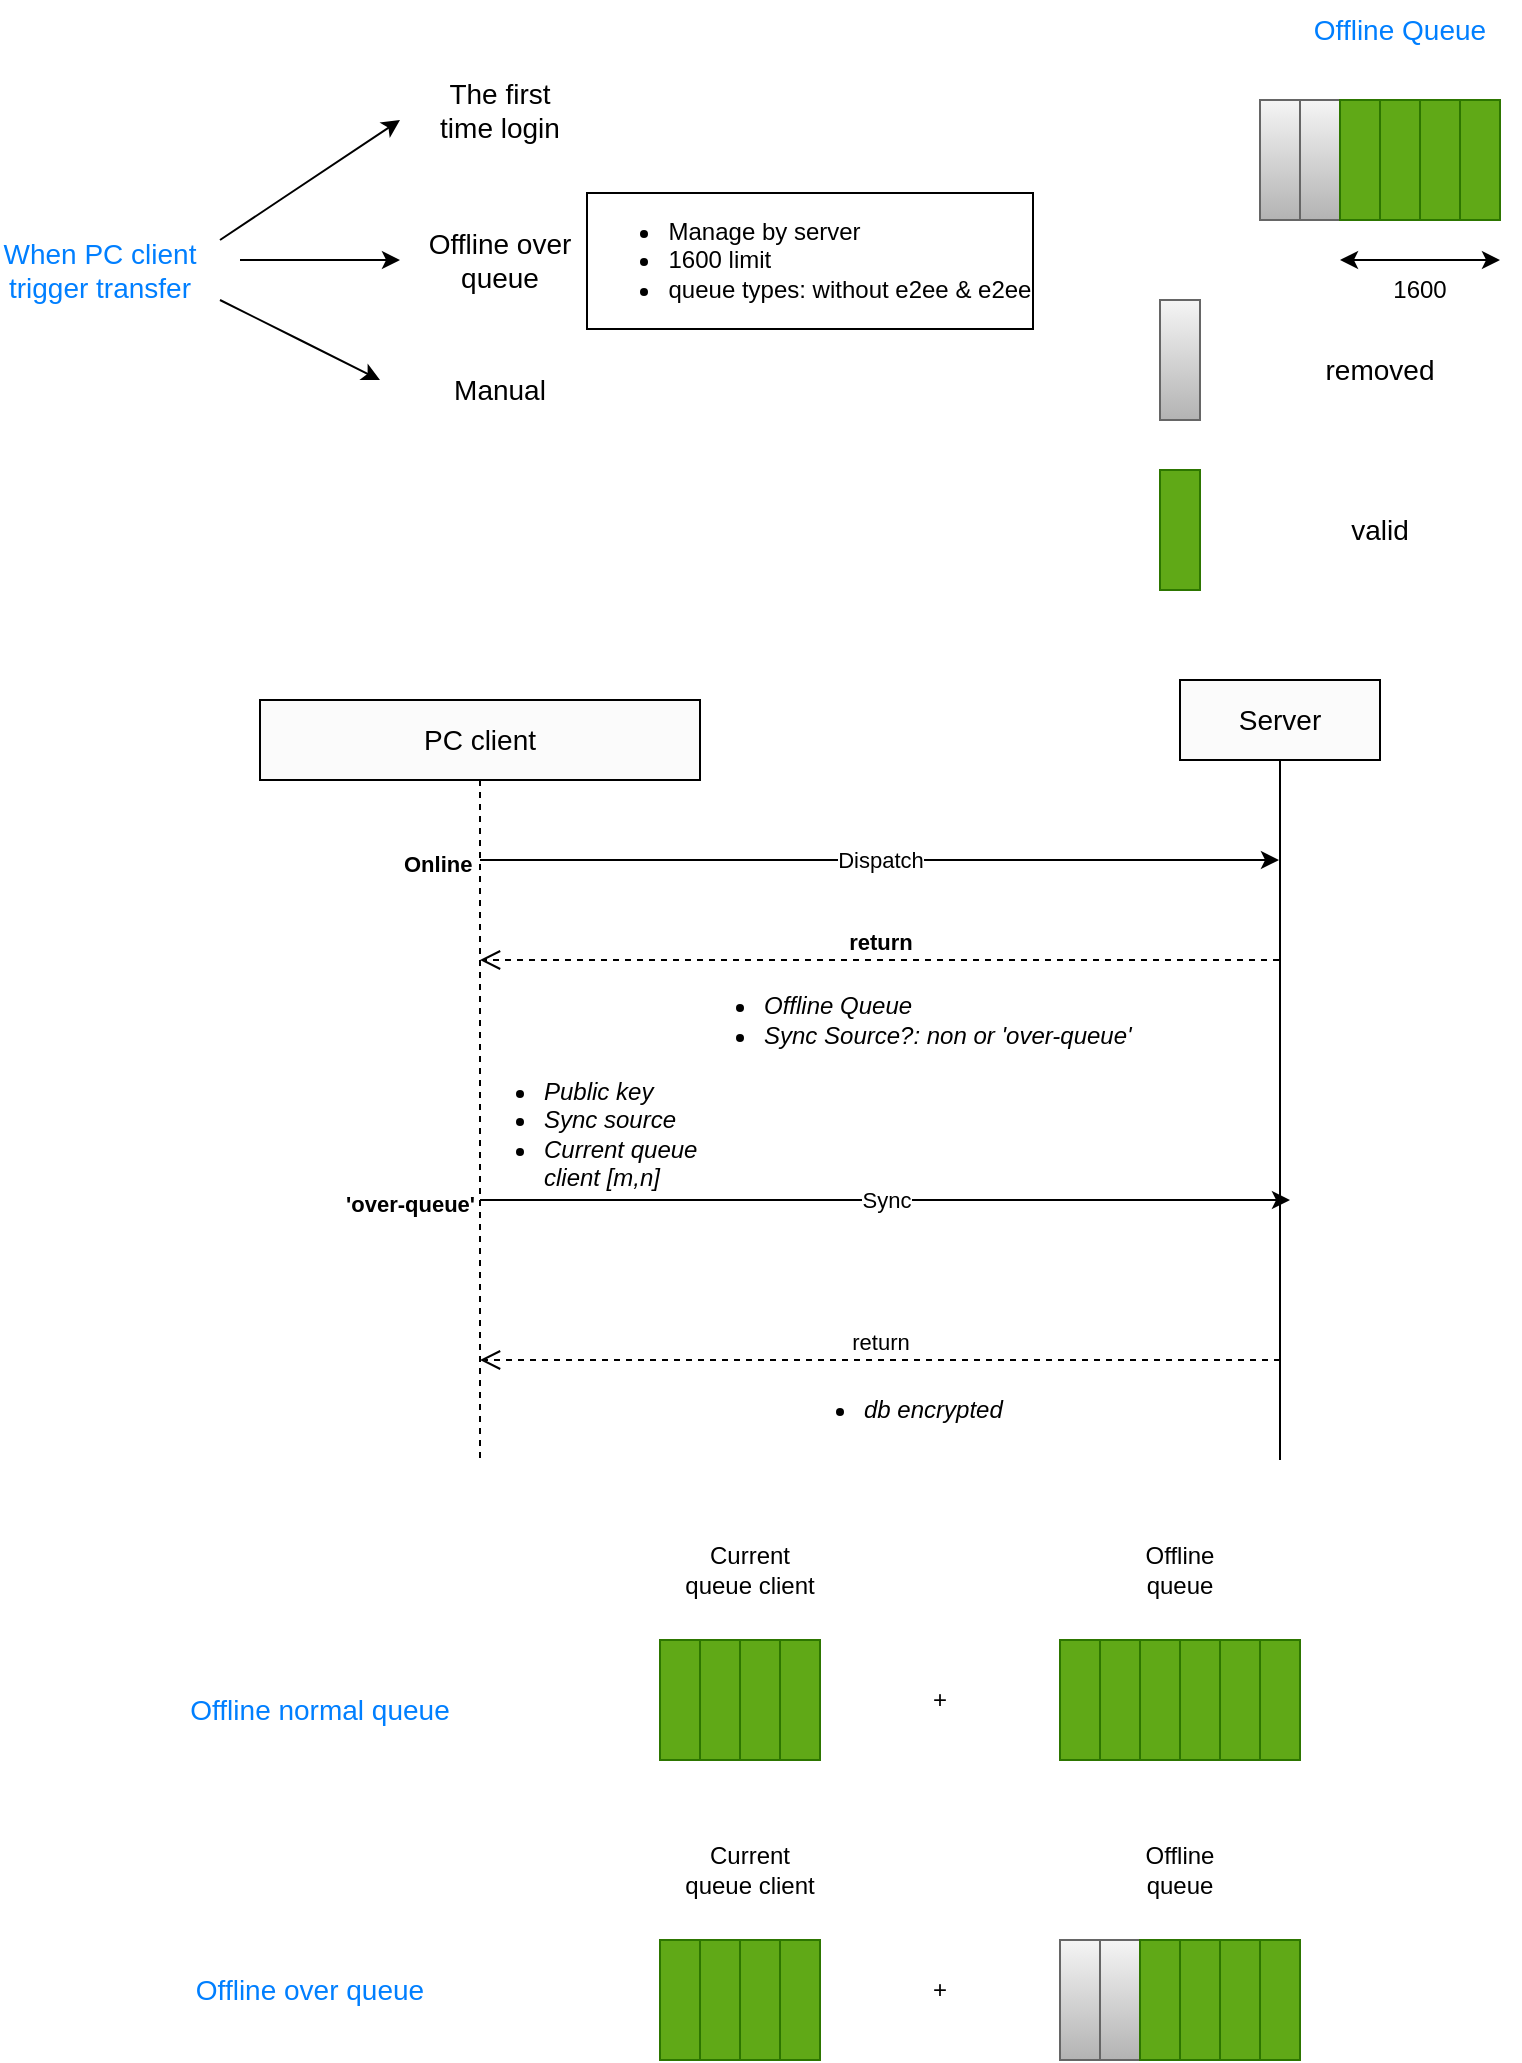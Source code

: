 <mxfile version="20.7.4" type="github">
  <diagram id="dp5_4tYXMD5Wxe0bTC1r" name="Page-1">
    <mxGraphModel dx="1434" dy="764" grid="1" gridSize="10" guides="1" tooltips="1" connect="1" arrows="1" fold="1" page="1" pageScale="1" pageWidth="850" pageHeight="1100" math="0" shadow="0">
      <root>
        <mxCell id="0" />
        <mxCell id="1" parent="0" />
        <mxCell id="D2CJ33w6apMbW9ELbGaL-1" value="When PC client trigger transfer" style="text;html=1;strokeColor=none;fillColor=none;align=center;verticalAlign=middle;whiteSpace=wrap;rounded=0;fontSize=14;fontColor=#007FFF;" vertex="1" parent="1">
          <mxGeometry y="160" width="100" height="30" as="geometry" />
        </mxCell>
        <mxCell id="D2CJ33w6apMbW9ELbGaL-2" value="" style="endArrow=classic;html=1;rounded=0;" edge="1" parent="1">
          <mxGeometry width="50" height="50" relative="1" as="geometry">
            <mxPoint x="120" y="170" as="sourcePoint" />
            <mxPoint x="200" y="170" as="targetPoint" />
            <Array as="points">
              <mxPoint x="150" y="170" />
            </Array>
          </mxGeometry>
        </mxCell>
        <mxCell id="D2CJ33w6apMbW9ELbGaL-3" value="" style="endArrow=classic;html=1;rounded=0;" edge="1" parent="1">
          <mxGeometry width="50" height="50" relative="1" as="geometry">
            <mxPoint x="110" y="160" as="sourcePoint" />
            <mxPoint x="200" y="100" as="targetPoint" />
            <Array as="points">
              <mxPoint x="140" y="140" />
            </Array>
          </mxGeometry>
        </mxCell>
        <mxCell id="D2CJ33w6apMbW9ELbGaL-4" value="" style="endArrow=classic;html=1;rounded=0;" edge="1" parent="1">
          <mxGeometry width="50" height="50" relative="1" as="geometry">
            <mxPoint x="110" y="190" as="sourcePoint" />
            <mxPoint x="190" y="230" as="targetPoint" />
            <Array as="points">
              <mxPoint x="150" y="210" />
            </Array>
          </mxGeometry>
        </mxCell>
        <mxCell id="D2CJ33w6apMbW9ELbGaL-6" value="The first time login" style="text;html=1;strokeColor=none;fillColor=none;align=center;verticalAlign=middle;whiteSpace=wrap;rounded=0;fontSize=14;" vertex="1" parent="1">
          <mxGeometry x="210" y="80" width="80" height="30" as="geometry" />
        </mxCell>
        <mxCell id="D2CJ33w6apMbW9ELbGaL-9" value="Offline over queue" style="text;html=1;strokeColor=none;fillColor=none;align=center;verticalAlign=middle;whiteSpace=wrap;rounded=0;fontSize=14;" vertex="1" parent="1">
          <mxGeometry x="210" y="150" width="80" height="40" as="geometry" />
        </mxCell>
        <mxCell id="D2CJ33w6apMbW9ELbGaL-10" value="Manual" style="text;html=1;strokeColor=none;fillColor=none;align=center;verticalAlign=middle;whiteSpace=wrap;rounded=0;fontSize=14;" vertex="1" parent="1">
          <mxGeometry x="220" y="220" width="60" height="30" as="geometry" />
        </mxCell>
        <mxCell id="D2CJ33w6apMbW9ELbGaL-11" value="&lt;ul&gt;&lt;li style=&quot;text-align: left;&quot;&gt;Manage by server&lt;/li&gt;&lt;li style=&quot;text-align: left;&quot;&gt;1600 limit&lt;/li&gt;&lt;li&gt;queue types: without e2ee &amp;amp; e2ee&lt;/li&gt;&lt;/ul&gt;" style="text;html=1;strokeColor=none;fillColor=none;align=center;verticalAlign=middle;whiteSpace=wrap;rounded=0;perimeterSpacing=0;strokeWidth=1;labelBorderColor=default;" vertex="1" parent="1">
          <mxGeometry x="280" y="122.5" width="250" height="95" as="geometry" />
        </mxCell>
        <mxCell id="D2CJ33w6apMbW9ELbGaL-20" value="" style="rounded=0;whiteSpace=wrap;html=1;fillColor=#f5f5f5;gradientColor=#b3b3b3;strokeColor=#666666;" vertex="1" parent="1">
          <mxGeometry x="650" y="90" width="20" height="60" as="geometry" />
        </mxCell>
        <mxCell id="D2CJ33w6apMbW9ELbGaL-22" value="" style="rounded=0;whiteSpace=wrap;html=1;fillColor=#60a917;fontColor=#ffffff;strokeColor=#2D7600;" vertex="1" parent="1">
          <mxGeometry x="670" y="90" width="20" height="60" as="geometry" />
        </mxCell>
        <mxCell id="D2CJ33w6apMbW9ELbGaL-23" value="" style="rounded=0;whiteSpace=wrap;html=1;fillColor=#60a917;fontColor=#ffffff;strokeColor=#2D7600;" vertex="1" parent="1">
          <mxGeometry x="690" y="90" width="20" height="60" as="geometry" />
        </mxCell>
        <mxCell id="D2CJ33w6apMbW9ELbGaL-24" value="" style="rounded=0;whiteSpace=wrap;html=1;fillColor=#60a917;fontColor=#ffffff;strokeColor=#2D7600;" vertex="1" parent="1">
          <mxGeometry x="710" y="90" width="20" height="60" as="geometry" />
        </mxCell>
        <mxCell id="D2CJ33w6apMbW9ELbGaL-25" value="" style="rounded=0;whiteSpace=wrap;html=1;fillColor=#f5f5f5;gradientColor=#b3b3b3;strokeColor=#666666;" vertex="1" parent="1">
          <mxGeometry x="630" y="90" width="20" height="60" as="geometry" />
        </mxCell>
        <mxCell id="D2CJ33w6apMbW9ELbGaL-26" value="" style="rounded=0;whiteSpace=wrap;html=1;fillColor=#60a917;fontColor=#ffffff;strokeColor=#2D7600;" vertex="1" parent="1">
          <mxGeometry x="730" y="90" width="20" height="60" as="geometry" />
        </mxCell>
        <mxCell id="D2CJ33w6apMbW9ELbGaL-27" value="" style="rounded=0;whiteSpace=wrap;html=1;fillColor=#f5f5f5;gradientColor=#b3b3b3;strokeColor=#666666;" vertex="1" parent="1">
          <mxGeometry x="580" y="190" width="20" height="60" as="geometry" />
        </mxCell>
        <mxCell id="D2CJ33w6apMbW9ELbGaL-28" value="" style="rounded=0;whiteSpace=wrap;html=1;fillColor=#60a917;fontColor=#ffffff;strokeColor=#2D7600;" vertex="1" parent="1">
          <mxGeometry x="580" y="275" width="20" height="60" as="geometry" />
        </mxCell>
        <mxCell id="D2CJ33w6apMbW9ELbGaL-29" value="removed" style="text;html=1;strokeColor=none;fillColor=none;align=center;verticalAlign=middle;whiteSpace=wrap;rounded=0;strokeWidth=1;fontSize=14;" vertex="1" parent="1">
          <mxGeometry x="620" y="210" width="140" height="30" as="geometry" />
        </mxCell>
        <mxCell id="D2CJ33w6apMbW9ELbGaL-31" value="valid" style="text;html=1;strokeColor=none;fillColor=none;align=center;verticalAlign=middle;whiteSpace=wrap;rounded=0;strokeWidth=1;fontSize=14;" vertex="1" parent="1">
          <mxGeometry x="620" y="290" width="140" height="30" as="geometry" />
        </mxCell>
        <mxCell id="D2CJ33w6apMbW9ELbGaL-34" value="Offline Queue" style="text;html=1;strokeColor=none;fillColor=none;align=center;verticalAlign=middle;whiteSpace=wrap;rounded=0;strokeWidth=1;fontSize=14;fontColor=#007FFF;" vertex="1" parent="1">
          <mxGeometry x="650" y="40" width="100" height="30" as="geometry" />
        </mxCell>
        <mxCell id="D2CJ33w6apMbW9ELbGaL-35" value="PC client" style="shape=umlLifeline;perimeter=lifelinePerimeter;whiteSpace=wrap;html=1;container=1;collapsible=0;recursiveResize=0;outlineConnect=0;strokeWidth=1;fillColor=#fbfbfb;fontSize=14;" vertex="1" parent="1">
          <mxGeometry x="130" y="390" width="220" height="380" as="geometry" />
        </mxCell>
        <mxCell id="D2CJ33w6apMbW9ELbGaL-45" value="" style="endArrow=classic;html=1;rounded=0;" edge="1" parent="D2CJ33w6apMbW9ELbGaL-35" target="D2CJ33w6apMbW9ELbGaL-36">
          <mxGeometry relative="1" as="geometry">
            <mxPoint x="110" y="80" as="sourcePoint" />
            <mxPoint x="220" y="80" as="targetPoint" />
          </mxGeometry>
        </mxCell>
        <mxCell id="D2CJ33w6apMbW9ELbGaL-46" value="Dispatch" style="edgeLabel;resizable=0;html=1;align=center;verticalAlign=middle;strokeWidth=1;fillColor=#fbfbfb;" connectable="0" vertex="1" parent="D2CJ33w6apMbW9ELbGaL-45">
          <mxGeometry relative="1" as="geometry" />
        </mxCell>
        <mxCell id="D2CJ33w6apMbW9ELbGaL-47" value="Online" style="edgeLabel;resizable=0;html=1;align=left;verticalAlign=bottom;strokeWidth=1;fillColor=#fbfbfb;fontStyle=1" connectable="0" vertex="1" parent="D2CJ33w6apMbW9ELbGaL-45">
          <mxGeometry x="-1" relative="1" as="geometry">
            <mxPoint x="-40" y="10" as="offset" />
          </mxGeometry>
        </mxCell>
        <mxCell id="D2CJ33w6apMbW9ELbGaL-59" value="" style="endArrow=classic;html=1;rounded=0;" edge="1" parent="D2CJ33w6apMbW9ELbGaL-35" source="D2CJ33w6apMbW9ELbGaL-35">
          <mxGeometry relative="1" as="geometry">
            <mxPoint x="75" y="240" as="sourcePoint" />
            <mxPoint x="515" y="250" as="targetPoint" />
            <Array as="points">
              <mxPoint x="280" y="250" />
              <mxPoint x="410" y="250" />
              <mxPoint x="470" y="250" />
            </Array>
          </mxGeometry>
        </mxCell>
        <mxCell id="D2CJ33w6apMbW9ELbGaL-60" value="Sync" style="edgeLabel;resizable=0;html=1;align=center;verticalAlign=middle;strokeWidth=1;fillColor=#fbfbfb;" connectable="0" vertex="1" parent="D2CJ33w6apMbW9ELbGaL-59">
          <mxGeometry relative="1" as="geometry" />
        </mxCell>
        <mxCell id="D2CJ33w6apMbW9ELbGaL-61" value="&#39;over-queue&#39;" style="edgeLabel;resizable=0;html=1;align=left;verticalAlign=bottom;strokeWidth=1;fillColor=#fbfbfb;fontStyle=1" connectable="0" vertex="1" parent="D2CJ33w6apMbW9ELbGaL-59">
          <mxGeometry x="-1" relative="1" as="geometry">
            <mxPoint x="-69" y="10" as="offset" />
          </mxGeometry>
        </mxCell>
        <mxCell id="D2CJ33w6apMbW9ELbGaL-64" value="&lt;div&gt;&lt;br&gt;&lt;/div&gt;&lt;ul&gt;&lt;li&gt;Public key&lt;/li&gt;&lt;li&gt;Sync source&lt;/li&gt;&lt;li&gt;Current queue client [m,n]&lt;/li&gt;&lt;/ul&gt;" style="text;html=1;strokeColor=none;fillColor=none;align=left;verticalAlign=middle;whiteSpace=wrap;rounded=0;strokeWidth=1;fontStyle=2" vertex="1" parent="D2CJ33w6apMbW9ELbGaL-35">
          <mxGeometry x="100" y="180" width="140" height="60" as="geometry" />
        </mxCell>
        <mxCell id="D2CJ33w6apMbW9ELbGaL-36" value="Server" style="shape=umlLifeline;perimeter=lifelinePerimeter;whiteSpace=wrap;html=1;container=1;collapsible=0;recursiveResize=0;outlineConnect=0;lifelineDashed=0;strokeWidth=1;fillColor=#fbfbfb;fontSize=14;" vertex="1" parent="1">
          <mxGeometry x="590" y="380" width="100" height="390" as="geometry" />
        </mxCell>
        <mxCell id="D2CJ33w6apMbW9ELbGaL-37" value="" style="endArrow=classic;startArrow=classic;html=1;rounded=0;" edge="1" parent="1">
          <mxGeometry width="50" height="50" relative="1" as="geometry">
            <mxPoint x="670" y="170" as="sourcePoint" />
            <mxPoint x="750" y="170" as="targetPoint" />
          </mxGeometry>
        </mxCell>
        <mxCell id="D2CJ33w6apMbW9ELbGaL-38" value="1600" style="text;html=1;strokeColor=none;fillColor=none;align=center;verticalAlign=middle;whiteSpace=wrap;rounded=0;strokeWidth=1;" vertex="1" parent="1">
          <mxGeometry x="680" y="170" width="60" height="30" as="geometry" />
        </mxCell>
        <mxCell id="D2CJ33w6apMbW9ELbGaL-54" value="&lt;ul&gt;&lt;li&gt;Offline Queue&lt;/li&gt;&lt;li&gt;Sync Source?: non or &#39;over-queue&#39;&amp;nbsp;&lt;/li&gt;&lt;/ul&gt;" style="text;html=1;strokeColor=none;fillColor=none;align=left;verticalAlign=middle;whiteSpace=wrap;rounded=0;strokeWidth=1;fontStyle=2" vertex="1" parent="1">
          <mxGeometry x="340" y="525" width="260" height="50" as="geometry" />
        </mxCell>
        <mxCell id="D2CJ33w6apMbW9ELbGaL-62" value="return" style="html=1;verticalAlign=bottom;endArrow=open;dashed=1;endSize=8;rounded=0;fontStyle=1" edge="1" parent="1" source="D2CJ33w6apMbW9ELbGaL-36" target="D2CJ33w6apMbW9ELbGaL-35">
          <mxGeometry relative="1" as="geometry">
            <mxPoint x="460" y="590" as="sourcePoint" />
            <mxPoint x="380" y="590" as="targetPoint" />
            <Array as="points">
              <mxPoint x="270" y="520" />
            </Array>
          </mxGeometry>
        </mxCell>
        <mxCell id="D2CJ33w6apMbW9ELbGaL-65" value="return" style="html=1;verticalAlign=bottom;endArrow=open;dashed=1;endSize=8;rounded=0;" edge="1" parent="1">
          <mxGeometry relative="1" as="geometry">
            <mxPoint x="640" y="720" as="sourcePoint" />
            <mxPoint x="240" y="720" as="targetPoint" />
            <Array as="points">
              <mxPoint x="270.5" y="720" />
            </Array>
          </mxGeometry>
        </mxCell>
        <mxCell id="D2CJ33w6apMbW9ELbGaL-66" value="&lt;ul&gt;&lt;li&gt;db encrypted&lt;/li&gt;&lt;/ul&gt;" style="text;html=1;strokeColor=none;fillColor=none;align=left;verticalAlign=middle;whiteSpace=wrap;rounded=0;strokeWidth=1;fontStyle=2" vertex="1" parent="1">
          <mxGeometry x="390" y="730" width="120" height="30" as="geometry" />
        </mxCell>
        <mxCell id="D2CJ33w6apMbW9ELbGaL-71" value="Offline normal queue" style="text;html=1;strokeColor=none;fillColor=none;align=center;verticalAlign=middle;whiteSpace=wrap;rounded=0;strokeWidth=1;fontColor=#007FFF;fontSize=14;" vertex="1" parent="1">
          <mxGeometry x="80" y="875" width="160" height="40" as="geometry" />
        </mxCell>
        <mxCell id="D2CJ33w6apMbW9ELbGaL-72" value="Offline over queue" style="text;html=1;strokeColor=none;fillColor=none;align=center;verticalAlign=middle;whiteSpace=wrap;rounded=0;strokeWidth=1;fontColor=#007FFF;fontSize=14;" vertex="1" parent="1">
          <mxGeometry x="80" y="1010" width="150" height="50" as="geometry" />
        </mxCell>
        <mxCell id="D2CJ33w6apMbW9ELbGaL-74" value="" style="rounded=0;whiteSpace=wrap;html=1;fillColor=#60a917;fontColor=#ffffff;strokeColor=#2D7600;" vertex="1" parent="1">
          <mxGeometry x="330" y="860" width="20" height="60" as="geometry" />
        </mxCell>
        <mxCell id="D2CJ33w6apMbW9ELbGaL-75" value="" style="rounded=0;whiteSpace=wrap;html=1;fillColor=#60a917;fontColor=#ffffff;strokeColor=#2D7600;" vertex="1" parent="1">
          <mxGeometry x="350" y="860" width="20" height="60" as="geometry" />
        </mxCell>
        <mxCell id="D2CJ33w6apMbW9ELbGaL-76" value="" style="rounded=0;whiteSpace=wrap;html=1;fillColor=#60a917;fontColor=#ffffff;strokeColor=#2D7600;" vertex="1" parent="1">
          <mxGeometry x="370" y="860" width="20" height="60" as="geometry" />
        </mxCell>
        <mxCell id="D2CJ33w6apMbW9ELbGaL-78" value="" style="rounded=0;whiteSpace=wrap;html=1;fillColor=#60a917;fontColor=#ffffff;strokeColor=#2D7600;" vertex="1" parent="1">
          <mxGeometry x="390" y="860" width="20" height="60" as="geometry" />
        </mxCell>
        <mxCell id="D2CJ33w6apMbW9ELbGaL-86" value="" style="rounded=0;whiteSpace=wrap;html=1;fillColor=#60a917;strokeColor=#2D7600;fontColor=#ffffff;" vertex="1" parent="1">
          <mxGeometry x="550" y="860" width="20" height="60" as="geometry" />
        </mxCell>
        <mxCell id="D2CJ33w6apMbW9ELbGaL-87" value="" style="rounded=0;whiteSpace=wrap;html=1;fillColor=#60a917;fontColor=#ffffff;strokeColor=#2D7600;" vertex="1" parent="1">
          <mxGeometry x="570" y="860" width="20" height="60" as="geometry" />
        </mxCell>
        <mxCell id="D2CJ33w6apMbW9ELbGaL-88" value="" style="rounded=0;whiteSpace=wrap;html=1;fillColor=#60a917;fontColor=#ffffff;strokeColor=#2D7600;" vertex="1" parent="1">
          <mxGeometry x="590" y="860" width="20" height="60" as="geometry" />
        </mxCell>
        <mxCell id="D2CJ33w6apMbW9ELbGaL-89" value="" style="rounded=0;whiteSpace=wrap;html=1;fillColor=#60a917;fontColor=#ffffff;strokeColor=#2D7600;" vertex="1" parent="1">
          <mxGeometry x="610" y="860" width="20" height="60" as="geometry" />
        </mxCell>
        <mxCell id="D2CJ33w6apMbW9ELbGaL-90" value="" style="rounded=0;whiteSpace=wrap;html=1;fillColor=#60a917;strokeColor=#2D7600;fontColor=#ffffff;" vertex="1" parent="1">
          <mxGeometry x="530" y="860" width="20" height="60" as="geometry" />
        </mxCell>
        <mxCell id="D2CJ33w6apMbW9ELbGaL-91" value="" style="rounded=0;whiteSpace=wrap;html=1;fillColor=#60a917;fontColor=#ffffff;strokeColor=#2D7600;" vertex="1" parent="1">
          <mxGeometry x="630" y="860" width="20" height="60" as="geometry" />
        </mxCell>
        <mxCell id="D2CJ33w6apMbW9ELbGaL-92" value="Current queue client" style="text;html=1;strokeColor=none;fillColor=none;align=center;verticalAlign=middle;whiteSpace=wrap;rounded=0;strokeWidth=1;" vertex="1" parent="1">
          <mxGeometry x="340" y="810" width="70" height="30" as="geometry" />
        </mxCell>
        <mxCell id="D2CJ33w6apMbW9ELbGaL-93" value="Offline queue" style="text;html=1;strokeColor=none;fillColor=none;align=center;verticalAlign=middle;whiteSpace=wrap;rounded=0;strokeWidth=1;" vertex="1" parent="1">
          <mxGeometry x="560" y="810" width="60" height="30" as="geometry" />
        </mxCell>
        <mxCell id="D2CJ33w6apMbW9ELbGaL-94" value="+" style="text;html=1;strokeColor=none;fillColor=none;align=center;verticalAlign=middle;whiteSpace=wrap;rounded=0;strokeWidth=1;" vertex="1" parent="1">
          <mxGeometry x="440" y="875" width="60" height="30" as="geometry" />
        </mxCell>
        <mxCell id="D2CJ33w6apMbW9ELbGaL-95" value="" style="rounded=0;whiteSpace=wrap;html=1;fillColor=#60a917;fontColor=#ffffff;strokeColor=#2D7600;" vertex="1" parent="1">
          <mxGeometry x="330" y="1010" width="20" height="60" as="geometry" />
        </mxCell>
        <mxCell id="D2CJ33w6apMbW9ELbGaL-96" value="" style="rounded=0;whiteSpace=wrap;html=1;fillColor=#60a917;fontColor=#ffffff;strokeColor=#2D7600;" vertex="1" parent="1">
          <mxGeometry x="350" y="1010" width="20" height="60" as="geometry" />
        </mxCell>
        <mxCell id="D2CJ33w6apMbW9ELbGaL-97" value="" style="rounded=0;whiteSpace=wrap;html=1;fillColor=#60a917;fontColor=#ffffff;strokeColor=#2D7600;" vertex="1" parent="1">
          <mxGeometry x="370" y="1010" width="20" height="60" as="geometry" />
        </mxCell>
        <mxCell id="D2CJ33w6apMbW9ELbGaL-98" value="" style="rounded=0;whiteSpace=wrap;html=1;fillColor=#60a917;fontColor=#ffffff;strokeColor=#2D7600;" vertex="1" parent="1">
          <mxGeometry x="390" y="1010" width="20" height="60" as="geometry" />
        </mxCell>
        <mxCell id="D2CJ33w6apMbW9ELbGaL-99" value="" style="rounded=0;whiteSpace=wrap;html=1;fillColor=#f5f5f5;gradientColor=#b3b3b3;strokeColor=#666666;" vertex="1" parent="1">
          <mxGeometry x="550" y="1010" width="20" height="60" as="geometry" />
        </mxCell>
        <mxCell id="D2CJ33w6apMbW9ELbGaL-100" value="" style="rounded=0;whiteSpace=wrap;html=1;fillColor=#60a917;fontColor=#ffffff;strokeColor=#2D7600;" vertex="1" parent="1">
          <mxGeometry x="570" y="1010" width="20" height="60" as="geometry" />
        </mxCell>
        <mxCell id="D2CJ33w6apMbW9ELbGaL-101" value="" style="rounded=0;whiteSpace=wrap;html=1;fillColor=#60a917;fontColor=#ffffff;strokeColor=#2D7600;" vertex="1" parent="1">
          <mxGeometry x="590" y="1010" width="20" height="60" as="geometry" />
        </mxCell>
        <mxCell id="D2CJ33w6apMbW9ELbGaL-102" value="" style="rounded=0;whiteSpace=wrap;html=1;fillColor=#60a917;fontColor=#ffffff;strokeColor=#2D7600;" vertex="1" parent="1">
          <mxGeometry x="610" y="1010" width="20" height="60" as="geometry" />
        </mxCell>
        <mxCell id="D2CJ33w6apMbW9ELbGaL-103" value="" style="rounded=0;whiteSpace=wrap;html=1;fillColor=#f5f5f5;gradientColor=#b3b3b3;strokeColor=#666666;" vertex="1" parent="1">
          <mxGeometry x="530" y="1010" width="20" height="60" as="geometry" />
        </mxCell>
        <mxCell id="D2CJ33w6apMbW9ELbGaL-104" value="" style="rounded=0;whiteSpace=wrap;html=1;fillColor=#60a917;fontColor=#ffffff;strokeColor=#2D7600;" vertex="1" parent="1">
          <mxGeometry x="630" y="1010" width="20" height="60" as="geometry" />
        </mxCell>
        <mxCell id="D2CJ33w6apMbW9ELbGaL-105" value="Current queue client" style="text;html=1;strokeColor=none;fillColor=none;align=center;verticalAlign=middle;whiteSpace=wrap;rounded=0;strokeWidth=1;" vertex="1" parent="1">
          <mxGeometry x="340" y="960" width="70" height="30" as="geometry" />
        </mxCell>
        <mxCell id="D2CJ33w6apMbW9ELbGaL-106" value="Offline queue" style="text;html=1;strokeColor=none;fillColor=none;align=center;verticalAlign=middle;whiteSpace=wrap;rounded=0;strokeWidth=1;" vertex="1" parent="1">
          <mxGeometry x="560" y="960" width="60" height="30" as="geometry" />
        </mxCell>
        <mxCell id="D2CJ33w6apMbW9ELbGaL-107" value="+" style="text;html=1;strokeColor=none;fillColor=none;align=center;verticalAlign=middle;whiteSpace=wrap;rounded=0;strokeWidth=1;" vertex="1" parent="1">
          <mxGeometry x="440" y="1020" width="60" height="30" as="geometry" />
        </mxCell>
      </root>
    </mxGraphModel>
  </diagram>
</mxfile>
